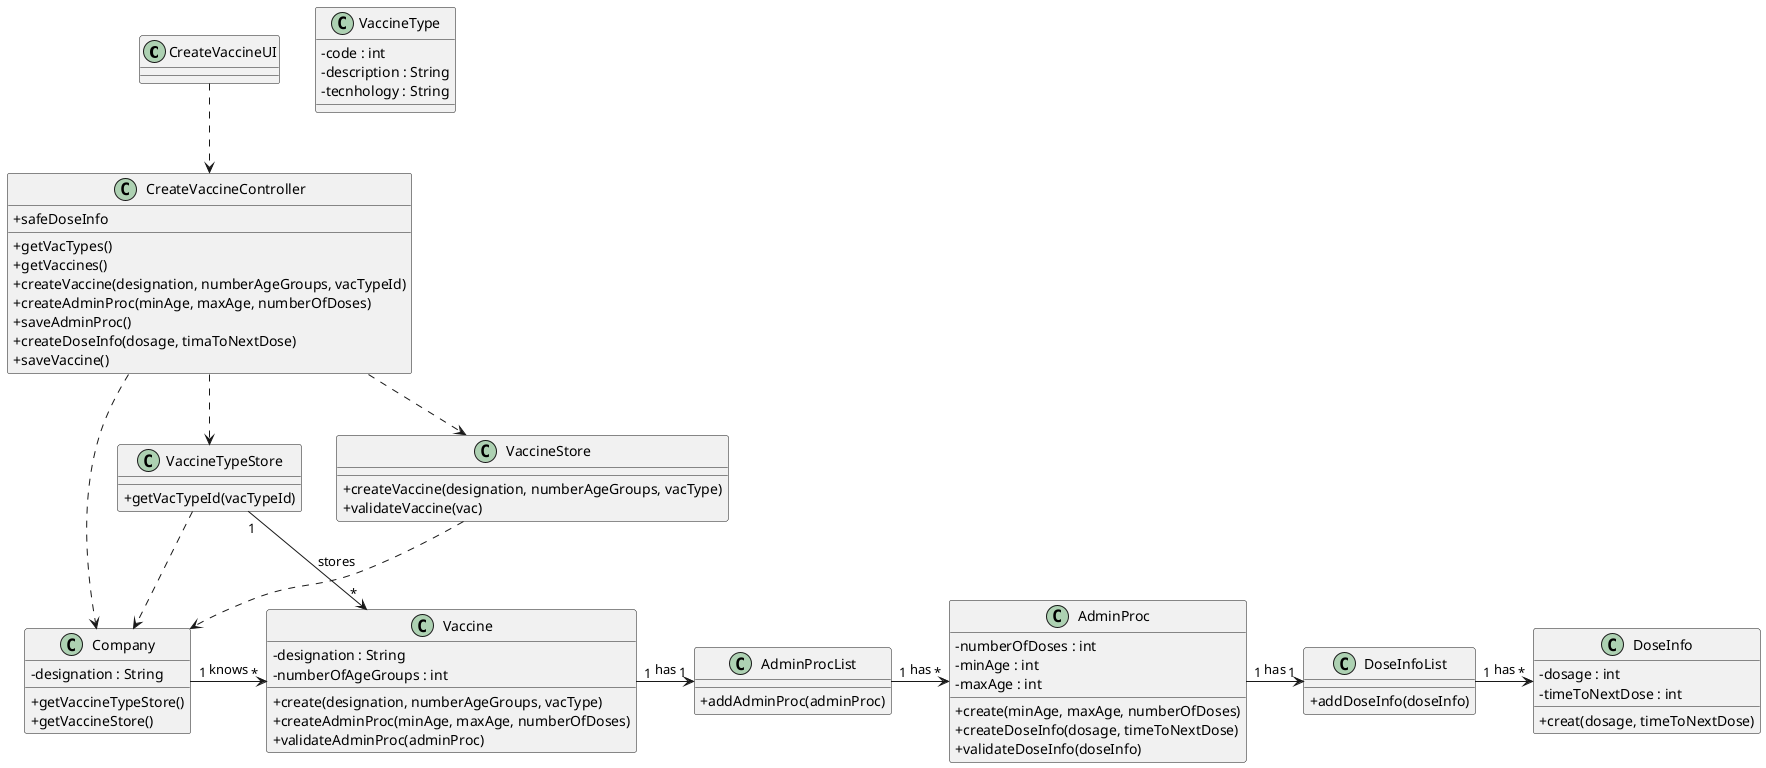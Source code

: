 @startuml
skinparam classAttributeIconSize 0

class CreateVaccineUI{

}

class CreateVaccineController{
    +getVacTypes()
    +getVaccines()
    +createVaccine(designation, numberAgeGroups, vacTypeId)
    +createAdminProc(minAge, maxAge, numberOfDoses)
    +saveAdminProc()
    +createDoseInfo(dosage, timaToNextDose)
    +safeDoseInfo
    +saveVaccine()
}

class Company{
    -designation : String

    +getVaccineTypeStore()
    +getVaccineStore()
}

class VaccineTypeStore{
    +getVacTypeId(vacTypeId)
}

class VaccineStore{
    +createVaccine(designation, numberAgeGroups, vacType)
    +validateVaccine(vac)
}

class Vaccine{
    -designation : String
    -numberOfAgeGroups : int

    +create(designation, numberAgeGroups, vacType)
    +createAdminProc(minAge, maxAge, numberOfDoses)
    +validateAdminProc(adminProc)
}

class VaccineType{
    -code : int
    -description : String
    -tecnhology : String
}

class AdminProc{
    -numberOfDoses : int
    -minAge : int
    -maxAge : int

    +create(minAge, maxAge, numberOfDoses)
    +createDoseInfo(dosage, timeToNextDose)
    +validateDoseInfo(doseInfo)
}

class AdminProcList{
    +addAdminProc(adminProc)
}

class DoseInfo{
    -dosage : int
    -timeToNextDose : int

    +creat(dosage, timeToNextDose)
}

class DoseInfoList{
    +addDoseInfo(doseInfo)
}

CreateVaccineUI ..> CreateVaccineController
CreateVaccineController ..> VaccineStore
CreateVaccineController ..> VaccineTypeStore
CreateVaccineController ..> Company
VaccineStore ..> Company
VaccineTypeStore ..> Company
VaccineTypeStore "1" -> "*" Vaccine : stores
Company "1" -> "*" Vaccine : knows
Vaccine "1" -> "1" AdminProcList : has
AdminProcList "1" -> "*" AdminProc : has
AdminProc "1" -> "1" DoseInfoList : has
DoseInfoList "1" -> "*" DoseInfo : has

@enduml